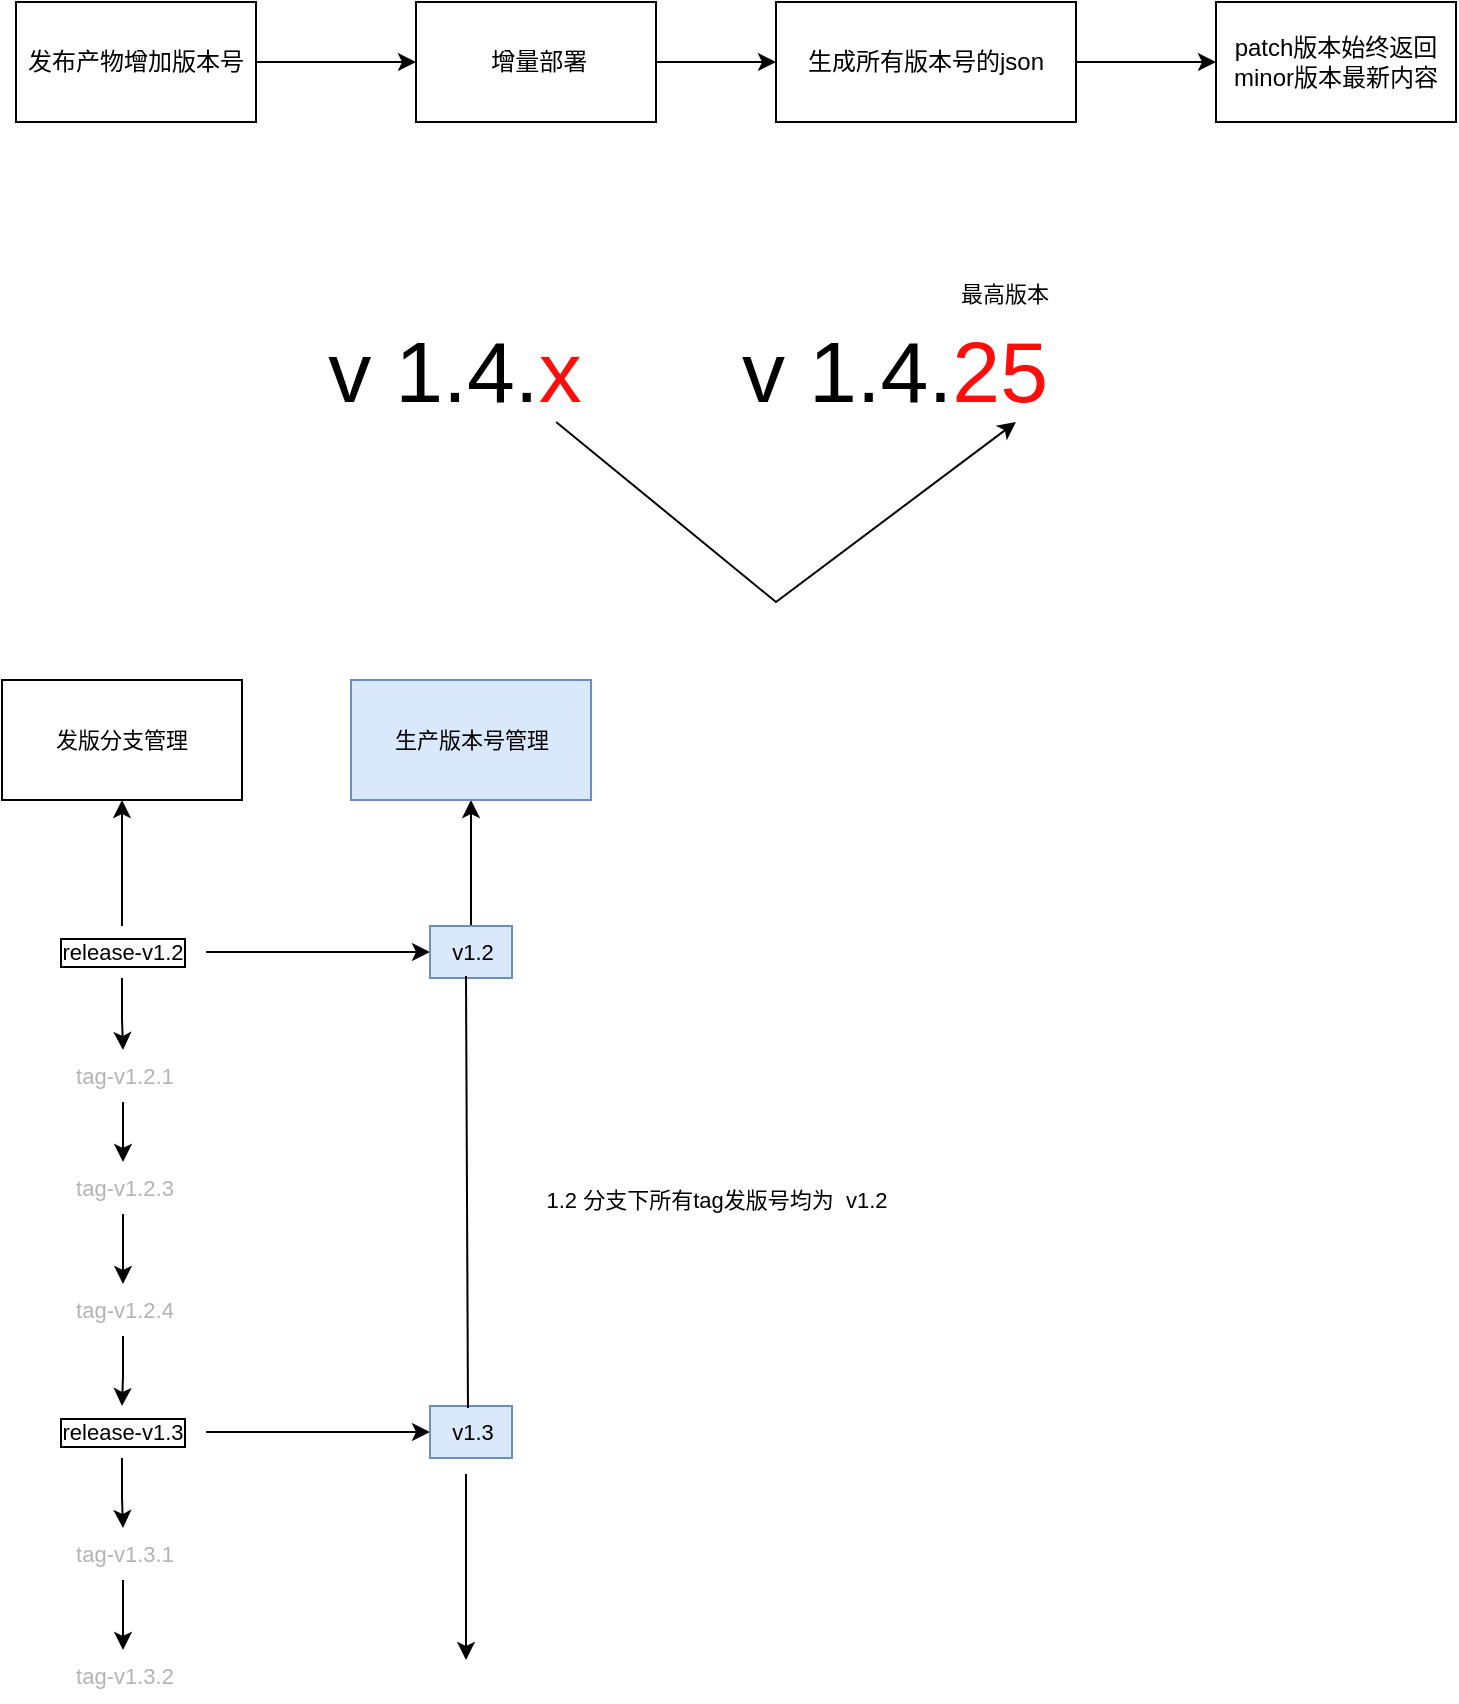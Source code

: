 <mxfile version="20.8.1" type="github">
  <diagram id="WVZTXQf4uHd_ZE8tJGdq" name="第 1 页">
    <mxGraphModel dx="1434" dy="714" grid="0" gridSize="10" guides="1" tooltips="1" connect="1" arrows="1" fold="1" page="1" pageScale="1" pageWidth="827" pageHeight="1169" math="0" shadow="0">
      <root>
        <mxCell id="0" />
        <mxCell id="1" parent="0" />
        <mxCell id="DpwGyqs9rQuABFekmKVW-3" value="" style="edgeStyle=orthogonalEdgeStyle;rounded=0;orthogonalLoop=1;jettySize=auto;html=1;" edge="1" parent="1" source="DpwGyqs9rQuABFekmKVW-1" target="DpwGyqs9rQuABFekmKVW-2">
          <mxGeometry relative="1" as="geometry" />
        </mxCell>
        <mxCell id="DpwGyqs9rQuABFekmKVW-1" value="发布产物增加版本号" style="rounded=0;whiteSpace=wrap;html=1;" vertex="1" parent="1">
          <mxGeometry x="48" y="170" width="120" height="60" as="geometry" />
        </mxCell>
        <mxCell id="DpwGyqs9rQuABFekmKVW-5" value="" style="edgeStyle=orthogonalEdgeStyle;rounded=0;orthogonalLoop=1;jettySize=auto;html=1;" edge="1" parent="1" source="DpwGyqs9rQuABFekmKVW-2" target="DpwGyqs9rQuABFekmKVW-4">
          <mxGeometry relative="1" as="geometry" />
        </mxCell>
        <mxCell id="DpwGyqs9rQuABFekmKVW-2" value="&amp;nbsp;增量部署" style="rounded=0;whiteSpace=wrap;html=1;" vertex="1" parent="1">
          <mxGeometry x="248" y="170" width="120" height="60" as="geometry" />
        </mxCell>
        <mxCell id="DpwGyqs9rQuABFekmKVW-7" value="" style="edgeStyle=orthogonalEdgeStyle;rounded=0;orthogonalLoop=1;jettySize=auto;html=1;" edge="1" parent="1" source="DpwGyqs9rQuABFekmKVW-4" target="DpwGyqs9rQuABFekmKVW-6">
          <mxGeometry relative="1" as="geometry" />
        </mxCell>
        <mxCell id="DpwGyqs9rQuABFekmKVW-4" value="生成所有版本号的json" style="rounded=0;whiteSpace=wrap;html=1;" vertex="1" parent="1">
          <mxGeometry x="428" y="170" width="150" height="60" as="geometry" />
        </mxCell>
        <mxCell id="DpwGyqs9rQuABFekmKVW-6" value="&lt;p class=&quot;sl-paragraph&quot;&gt;patch版本始终返回minor版本最新内容&lt;/p&gt;&lt;p class=&quot;sl-paragraph&quot;&gt;&lt;/p&gt;" style="rounded=0;whiteSpace=wrap;html=1;" vertex="1" parent="1">
          <mxGeometry x="648" y="170" width="120" height="60" as="geometry" />
        </mxCell>
        <mxCell id="DpwGyqs9rQuABFekmKVW-8" value="&lt;font style=&quot;font-size: 43px;&quot;&gt;v 1.4.&lt;font color=&quot;#ff0d0d&quot;&gt;x&lt;/font&gt;&lt;/font&gt;" style="text;html=1;align=center;verticalAlign=middle;resizable=0;points=[];autosize=1;strokeColor=none;fillColor=none;" vertex="1" parent="1">
          <mxGeometry x="192" y="320" width="150" height="70" as="geometry" />
        </mxCell>
        <mxCell id="DpwGyqs9rQuABFekmKVW-9" value="&lt;font style=&quot;font-size: 43px;&quot;&gt;v 1.4.&lt;font color=&quot;#ff0d0d&quot;&gt;25&lt;/font&gt;&lt;/font&gt;" style="text;html=1;align=center;verticalAlign=middle;resizable=0;points=[];autosize=1;strokeColor=none;fillColor=none;" vertex="1" parent="1">
          <mxGeometry x="397" y="320" width="180" height="70" as="geometry" />
        </mxCell>
        <mxCell id="DpwGyqs9rQuABFekmKVW-10" value="&lt;font style=&quot;font-size: 11px;&quot;&gt;最高版本&lt;/font&gt;" style="text;html=1;align=center;verticalAlign=middle;resizable=0;points=[];autosize=1;strokeColor=none;fillColor=none;fontSize=43;" vertex="1" parent="1">
          <mxGeometry x="507" y="270" width="70" height="70" as="geometry" />
        </mxCell>
        <mxCell id="DpwGyqs9rQuABFekmKVW-11" value="" style="endArrow=classic;html=1;rounded=0;fontSize=11;fontColor=#FF0D0D;exitX=0.867;exitY=0.857;exitDx=0;exitDy=0;exitPerimeter=0;entryX=0.861;entryY=0.857;entryDx=0;entryDy=0;entryPerimeter=0;" edge="1" parent="1">
          <mxGeometry width="50" height="50" relative="1" as="geometry">
            <mxPoint x="318.05" y="379.99" as="sourcePoint" />
            <mxPoint x="547.98" y="379.99" as="targetPoint" />
            <Array as="points">
              <mxPoint x="428" y="470" />
            </Array>
          </mxGeometry>
        </mxCell>
        <mxCell id="DpwGyqs9rQuABFekmKVW-26" value="" style="edgeStyle=orthogonalEdgeStyle;rounded=0;orthogonalLoop=1;jettySize=auto;html=1;fontSize=11;fontColor=#000000;" edge="1" parent="1" source="DpwGyqs9rQuABFekmKVW-12" target="DpwGyqs9rQuABFekmKVW-25">
          <mxGeometry relative="1" as="geometry" />
        </mxCell>
        <mxCell id="DpwGyqs9rQuABFekmKVW-36" value="" style="edgeStyle=orthogonalEdgeStyle;rounded=0;orthogonalLoop=1;jettySize=auto;html=1;fontSize=11;fontColor=#33001A;" edge="1" parent="1" source="DpwGyqs9rQuABFekmKVW-12" target="DpwGyqs9rQuABFekmKVW-35">
          <mxGeometry relative="1" as="geometry" />
        </mxCell>
        <mxCell id="DpwGyqs9rQuABFekmKVW-42" value="" style="edgeStyle=orthogonalEdgeStyle;rounded=0;orthogonalLoop=1;jettySize=auto;html=1;fontSize=11;fontColor=#000000;" edge="1" parent="1" source="DpwGyqs9rQuABFekmKVW-12" target="DpwGyqs9rQuABFekmKVW-41">
          <mxGeometry relative="1" as="geometry" />
        </mxCell>
        <mxCell id="DpwGyqs9rQuABFekmKVW-12" value="&lt;font&gt;release-v1.2&lt;/font&gt;" style="text;html=1;align=center;verticalAlign=middle;resizable=0;points=[];autosize=1;strokeColor=none;fillColor=none;fontSize=11;fontColor=#000000;labelBackgroundColor=default;labelBorderColor=default;spacing=2;" vertex="1" parent="1">
          <mxGeometry x="59" y="632" width="84" height="26" as="geometry" />
        </mxCell>
        <mxCell id="DpwGyqs9rQuABFekmKVW-28" value="" style="edgeStyle=orthogonalEdgeStyle;rounded=0;orthogonalLoop=1;jettySize=auto;html=1;fontSize=11;fontColor=#B3B3B3;" edge="1" parent="1" source="DpwGyqs9rQuABFekmKVW-25" target="DpwGyqs9rQuABFekmKVW-27">
          <mxGeometry relative="1" as="geometry" />
        </mxCell>
        <mxCell id="DpwGyqs9rQuABFekmKVW-25" value="&lt;font&gt;tag-v1.2.1&lt;/font&gt;" style="text;html=1;align=center;verticalAlign=middle;resizable=0;points=[];autosize=1;strokeColor=none;fillColor=none;fontSize=11;fontColor=#B3B3B3;" vertex="1" parent="1">
          <mxGeometry x="66" y="694" width="71" height="26" as="geometry" />
        </mxCell>
        <mxCell id="DpwGyqs9rQuABFekmKVW-30" value="" style="edgeStyle=orthogonalEdgeStyle;rounded=0;orthogonalLoop=1;jettySize=auto;html=1;fontSize=11;fontColor=#B3B3B3;" edge="1" parent="1" source="DpwGyqs9rQuABFekmKVW-27" target="DpwGyqs9rQuABFekmKVW-29">
          <mxGeometry relative="1" as="geometry" />
        </mxCell>
        <mxCell id="DpwGyqs9rQuABFekmKVW-27" value="&lt;font&gt;tag-v1.2.3&lt;/font&gt;" style="text;html=1;align=center;verticalAlign=middle;resizable=0;points=[];autosize=1;strokeColor=none;fillColor=none;fontSize=11;fontColor=#B3B3B3;" vertex="1" parent="1">
          <mxGeometry x="66" y="750" width="71" height="26" as="geometry" />
        </mxCell>
        <mxCell id="DpwGyqs9rQuABFekmKVW-32" value="" style="edgeStyle=orthogonalEdgeStyle;rounded=0;orthogonalLoop=1;jettySize=auto;html=1;fontSize=11;fontColor=#000000;" edge="1" parent="1" source="DpwGyqs9rQuABFekmKVW-29" target="DpwGyqs9rQuABFekmKVW-31">
          <mxGeometry relative="1" as="geometry" />
        </mxCell>
        <mxCell id="DpwGyqs9rQuABFekmKVW-29" value="&lt;font&gt;tag-v1.2.4&lt;/font&gt;" style="text;html=1;align=center;verticalAlign=middle;resizable=0;points=[];autosize=1;strokeColor=none;fillColor=none;fontSize=11;fontColor=#B3B3B3;" vertex="1" parent="1">
          <mxGeometry x="66" y="811" width="71" height="26" as="geometry" />
        </mxCell>
        <mxCell id="DpwGyqs9rQuABFekmKVW-34" value="" style="edgeStyle=orthogonalEdgeStyle;rounded=0;orthogonalLoop=1;jettySize=auto;html=1;fontSize=11;fontColor=#33001A;" edge="1" parent="1" source="DpwGyqs9rQuABFekmKVW-31" target="DpwGyqs9rQuABFekmKVW-33">
          <mxGeometry relative="1" as="geometry" />
        </mxCell>
        <mxCell id="DpwGyqs9rQuABFekmKVW-38" value="" style="edgeStyle=orthogonalEdgeStyle;rounded=0;orthogonalLoop=1;jettySize=auto;html=1;fontSize=11;fontColor=#000000;" edge="1" parent="1" source="DpwGyqs9rQuABFekmKVW-31" target="DpwGyqs9rQuABFekmKVW-37">
          <mxGeometry relative="1" as="geometry" />
        </mxCell>
        <mxCell id="DpwGyqs9rQuABFekmKVW-31" value="&lt;font&gt;release-v1.3&lt;/font&gt;" style="text;html=1;align=center;verticalAlign=middle;resizable=0;points=[];autosize=1;strokeColor=none;fillColor=none;fontSize=11;fontColor=#000000;labelBorderColor=default;" vertex="1" parent="1">
          <mxGeometry x="59" y="872" width="84" height="26" as="geometry" />
        </mxCell>
        <mxCell id="DpwGyqs9rQuABFekmKVW-33" value="&lt;font&gt;v1.3&lt;/font&gt;" style="text;html=1;align=center;verticalAlign=middle;resizable=0;points=[];autosize=1;strokeColor=#6c8ebf;fillColor=#dae8fc;fontSize=11;fontColor=#000000;" vertex="1" parent="1">
          <mxGeometry x="255" y="872" width="41" height="26" as="geometry" />
        </mxCell>
        <mxCell id="DpwGyqs9rQuABFekmKVW-44" value="" style="edgeStyle=orthogonalEdgeStyle;rounded=0;orthogonalLoop=1;jettySize=auto;html=1;fontSize=11;fontColor=#33001A;" edge="1" parent="1" source="DpwGyqs9rQuABFekmKVW-35" target="DpwGyqs9rQuABFekmKVW-43">
          <mxGeometry relative="1" as="geometry" />
        </mxCell>
        <mxCell id="DpwGyqs9rQuABFekmKVW-35" value="&lt;font&gt;v1.2&lt;/font&gt;" style="text;html=1;align=center;verticalAlign=middle;resizable=0;points=[];autosize=1;strokeColor=#6c8ebf;fillColor=#dae8fc;fontSize=11;fontColor=#000000;" vertex="1" parent="1">
          <mxGeometry x="255" y="632" width="41" height="26" as="geometry" />
        </mxCell>
        <mxCell id="DpwGyqs9rQuABFekmKVW-40" value="" style="edgeStyle=orthogonalEdgeStyle;rounded=0;orthogonalLoop=1;jettySize=auto;html=1;fontSize=11;fontColor=#B3B3B3;" edge="1" parent="1" source="DpwGyqs9rQuABFekmKVW-37" target="DpwGyqs9rQuABFekmKVW-39">
          <mxGeometry relative="1" as="geometry" />
        </mxCell>
        <mxCell id="DpwGyqs9rQuABFekmKVW-37" value="&lt;font&gt;tag-v1.3.1&lt;/font&gt;" style="text;html=1;align=center;verticalAlign=middle;resizable=0;points=[];autosize=1;strokeColor=none;fillColor=none;fontSize=11;fontColor=#B3B3B3;" vertex="1" parent="1">
          <mxGeometry x="66" y="933" width="71" height="26" as="geometry" />
        </mxCell>
        <mxCell id="DpwGyqs9rQuABFekmKVW-39" value="&lt;font&gt;tag-v1.3.2&lt;/font&gt;" style="text;html=1;align=center;verticalAlign=middle;resizable=0;points=[];autosize=1;strokeColor=none;fillColor=none;fontSize=11;fontColor=#B3B3B3;" vertex="1" parent="1">
          <mxGeometry x="66" y="994" width="71" height="26" as="geometry" />
        </mxCell>
        <mxCell id="DpwGyqs9rQuABFekmKVW-41" value="发版分支管理" style="whiteSpace=wrap;html=1;fontSize=11;fontColor=#000000;" vertex="1" parent="1">
          <mxGeometry x="41" y="509" width="120" height="60" as="geometry" />
        </mxCell>
        <mxCell id="DpwGyqs9rQuABFekmKVW-43" value="生产版本号管理" style="whiteSpace=wrap;html=1;fontSize=11;fillColor=#dae8fc;strokeColor=#6c8ebf;gradientColor=none;" vertex="1" parent="1">
          <mxGeometry x="215.5" y="509" width="120" height="60" as="geometry" />
        </mxCell>
        <mxCell id="DpwGyqs9rQuABFekmKVW-45" value="" style="endArrow=none;html=1;rounded=0;fontSize=11;fontColor=#000000;exitX=0.463;exitY=0.038;exitDx=0;exitDy=0;exitPerimeter=0;entryX=0.439;entryY=0.962;entryDx=0;entryDy=0;entryPerimeter=0;" edge="1" parent="1" source="DpwGyqs9rQuABFekmKVW-33" target="DpwGyqs9rQuABFekmKVW-35">
          <mxGeometry width="50" height="50" relative="1" as="geometry">
            <mxPoint x="234" y="734" as="sourcePoint" />
            <mxPoint x="284" y="684" as="targetPoint" />
          </mxGeometry>
        </mxCell>
        <mxCell id="DpwGyqs9rQuABFekmKVW-46" value="" style="endArrow=classic;html=1;rounded=0;fontSize=11;fontColor=#000000;" edge="1" parent="1">
          <mxGeometry width="50" height="50" relative="1" as="geometry">
            <mxPoint x="273" y="906" as="sourcePoint" />
            <mxPoint x="273" y="999" as="targetPoint" />
          </mxGeometry>
        </mxCell>
        <mxCell id="DpwGyqs9rQuABFekmKVW-47" value="1.2 分支下所有tag发版号均为&amp;nbsp; v1.2" style="text;html=1;align=center;verticalAlign=middle;resizable=0;points=[];autosize=1;strokeColor=none;fillColor=none;fontSize=11;fontColor=#000000;" vertex="1" parent="1">
          <mxGeometry x="296" y="756" width="204" height="26" as="geometry" />
        </mxCell>
      </root>
    </mxGraphModel>
  </diagram>
</mxfile>
